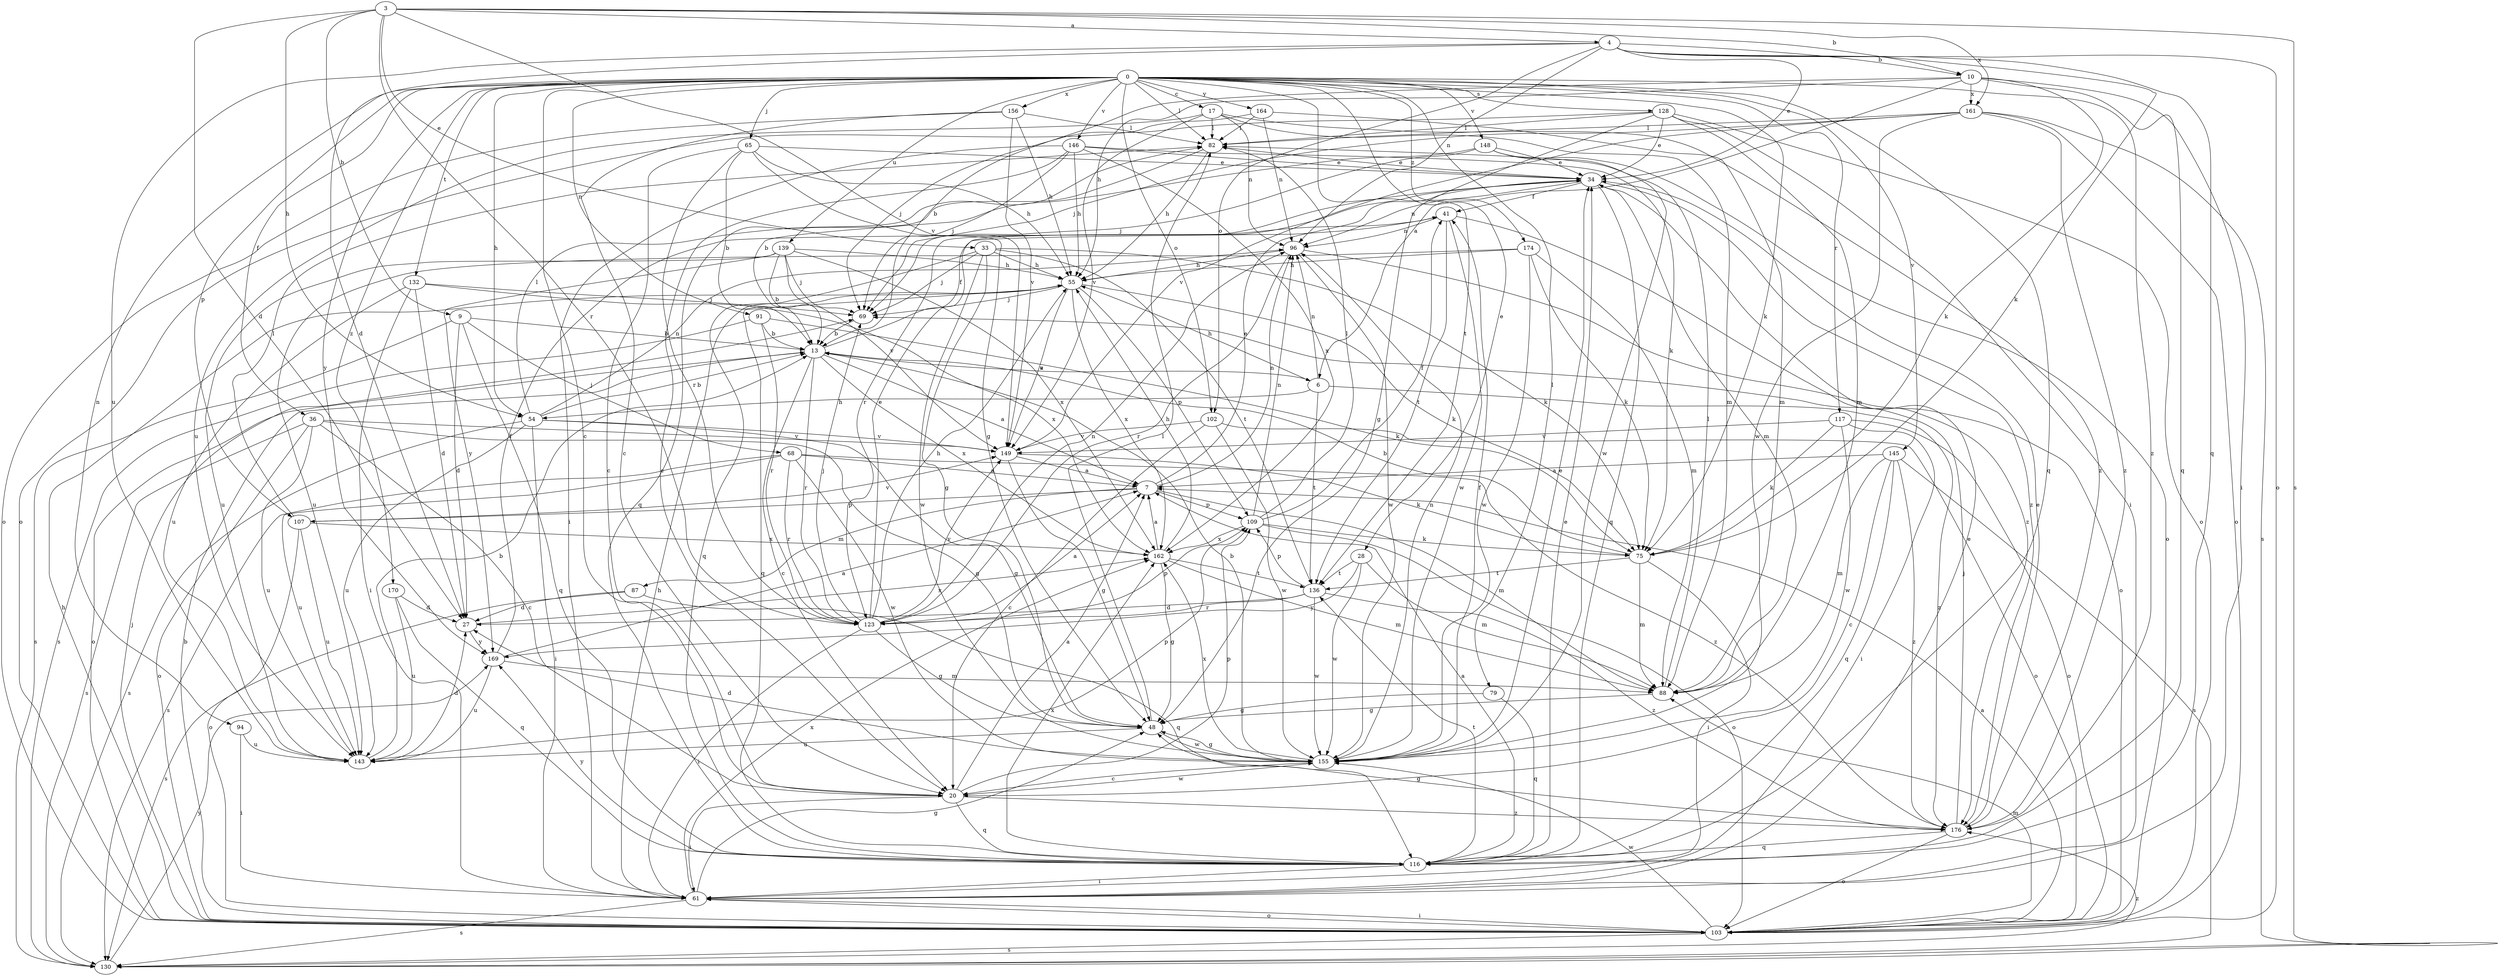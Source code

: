 strict digraph  {
0;
3;
4;
6;
7;
9;
10;
13;
17;
20;
27;
28;
33;
34;
36;
41;
48;
54;
55;
61;
65;
68;
69;
75;
79;
82;
87;
88;
91;
94;
96;
102;
103;
107;
109;
116;
117;
123;
128;
130;
132;
136;
139;
143;
145;
146;
148;
149;
155;
156;
161;
162;
164;
169;
170;
174;
176;
0 -> 17  [label=c];
0 -> 20  [label=c];
0 -> 28  [label=e];
0 -> 36  [label=f];
0 -> 54  [label=h];
0 -> 65  [label=j];
0 -> 75  [label=k];
0 -> 79  [label=l];
0 -> 82  [label=l];
0 -> 91  [label=n];
0 -> 94  [label=n];
0 -> 102  [label=o];
0 -> 107  [label=p];
0 -> 116  [label=q];
0 -> 117  [label=r];
0 -> 128  [label=s];
0 -> 132  [label=t];
0 -> 136  [label=t];
0 -> 139  [label=u];
0 -> 145  [label=v];
0 -> 146  [label=v];
0 -> 148  [label=v];
0 -> 156  [label=x];
0 -> 164  [label=y];
0 -> 169  [label=y];
0 -> 170  [label=z];
0 -> 174  [label=z];
0 -> 176  [label=z];
3 -> 4  [label=a];
3 -> 9  [label=b];
3 -> 10  [label=b];
3 -> 27  [label=d];
3 -> 33  [label=e];
3 -> 54  [label=h];
3 -> 123  [label=r];
3 -> 130  [label=s];
3 -> 149  [label=v];
3 -> 161  [label=x];
4 -> 10  [label=b];
4 -> 27  [label=d];
4 -> 34  [label=e];
4 -> 75  [label=k];
4 -> 96  [label=n];
4 -> 102  [label=o];
4 -> 103  [label=o];
4 -> 116  [label=q];
4 -> 143  [label=u];
6 -> 54  [label=h];
6 -> 55  [label=h];
6 -> 96  [label=n];
6 -> 136  [label=t];
6 -> 176  [label=z];
7 -> 34  [label=e];
7 -> 87  [label=m];
7 -> 88  [label=m];
7 -> 96  [label=n];
7 -> 107  [label=p];
7 -> 109  [label=p];
9 -> 13  [label=b];
9 -> 27  [label=d];
9 -> 68  [label=j];
9 -> 116  [label=q];
9 -> 130  [label=s];
10 -> 6  [label=a];
10 -> 13  [label=b];
10 -> 55  [label=h];
10 -> 61  [label=i];
10 -> 75  [label=k];
10 -> 116  [label=q];
10 -> 161  [label=x];
13 -> 6  [label=a];
13 -> 7  [label=a];
13 -> 20  [label=c];
13 -> 41  [label=f];
13 -> 103  [label=o];
13 -> 123  [label=r];
13 -> 162  [label=x];
17 -> 82  [label=l];
17 -> 88  [label=m];
17 -> 96  [label=n];
17 -> 143  [label=u];
17 -> 149  [label=v];
17 -> 176  [label=z];
20 -> 7  [label=a];
20 -> 61  [label=i];
20 -> 109  [label=p];
20 -> 116  [label=q];
20 -> 155  [label=w];
20 -> 176  [label=z];
27 -> 162  [label=x];
27 -> 169  [label=y];
28 -> 88  [label=m];
28 -> 136  [label=t];
28 -> 155  [label=w];
28 -> 169  [label=y];
33 -> 48  [label=g];
33 -> 55  [label=h];
33 -> 69  [label=j];
33 -> 75  [label=k];
33 -> 116  [label=q];
33 -> 136  [label=t];
33 -> 155  [label=w];
34 -> 41  [label=f];
34 -> 88  [label=m];
34 -> 96  [label=n];
34 -> 116  [label=q];
34 -> 123  [label=r];
34 -> 176  [label=z];
36 -> 20  [label=c];
36 -> 48  [label=g];
36 -> 103  [label=o];
36 -> 130  [label=s];
36 -> 143  [label=u];
36 -> 149  [label=v];
41 -> 96  [label=n];
41 -> 136  [label=t];
41 -> 155  [label=w];
41 -> 176  [label=z];
48 -> 82  [label=l];
48 -> 143  [label=u];
48 -> 155  [label=w];
54 -> 13  [label=b];
54 -> 48  [label=g];
54 -> 61  [label=i];
54 -> 82  [label=l];
54 -> 96  [label=n];
54 -> 130  [label=s];
54 -> 143  [label=u];
54 -> 149  [label=v];
55 -> 69  [label=j];
55 -> 75  [label=k];
55 -> 109  [label=p];
55 -> 116  [label=q];
55 -> 149  [label=v];
55 -> 162  [label=x];
61 -> 34  [label=e];
61 -> 48  [label=g];
61 -> 55  [label=h];
61 -> 103  [label=o];
61 -> 130  [label=s];
61 -> 162  [label=x];
65 -> 13  [label=b];
65 -> 20  [label=c];
65 -> 34  [label=e];
65 -> 48  [label=g];
65 -> 55  [label=h];
65 -> 123  [label=r];
68 -> 7  [label=a];
68 -> 123  [label=r];
68 -> 130  [label=s];
68 -> 143  [label=u];
68 -> 155  [label=w];
68 -> 176  [label=z];
69 -> 13  [label=b];
75 -> 13  [label=b];
75 -> 61  [label=i];
75 -> 88  [label=m];
75 -> 136  [label=t];
79 -> 48  [label=g];
79 -> 116  [label=q];
82 -> 34  [label=e];
82 -> 55  [label=h];
82 -> 116  [label=q];
87 -> 27  [label=d];
87 -> 116  [label=q];
87 -> 130  [label=s];
88 -> 48  [label=g];
88 -> 82  [label=l];
91 -> 13  [label=b];
91 -> 75  [label=k];
91 -> 123  [label=r];
91 -> 130  [label=s];
94 -> 61  [label=i];
94 -> 143  [label=u];
96 -> 55  [label=h];
96 -> 103  [label=o];
96 -> 123  [label=r];
96 -> 155  [label=w];
102 -> 20  [label=c];
102 -> 103  [label=o];
102 -> 149  [label=v];
102 -> 155  [label=w];
103 -> 7  [label=a];
103 -> 13  [label=b];
103 -> 55  [label=h];
103 -> 61  [label=i];
103 -> 69  [label=j];
103 -> 88  [label=m];
103 -> 130  [label=s];
103 -> 155  [label=w];
107 -> 82  [label=l];
107 -> 103  [label=o];
107 -> 143  [label=u];
107 -> 149  [label=v];
107 -> 162  [label=x];
109 -> 41  [label=f];
109 -> 75  [label=k];
109 -> 82  [label=l];
109 -> 96  [label=n];
109 -> 103  [label=o];
109 -> 162  [label=x];
116 -> 7  [label=a];
116 -> 34  [label=e];
116 -> 61  [label=i];
116 -> 136  [label=t];
116 -> 162  [label=x];
116 -> 169  [label=y];
117 -> 61  [label=i];
117 -> 75  [label=k];
117 -> 103  [label=o];
117 -> 149  [label=v];
117 -> 155  [label=w];
123 -> 7  [label=a];
123 -> 34  [label=e];
123 -> 48  [label=g];
123 -> 55  [label=h];
123 -> 61  [label=i];
123 -> 69  [label=j];
123 -> 96  [label=n];
123 -> 109  [label=p];
123 -> 149  [label=v];
128 -> 34  [label=e];
128 -> 48  [label=g];
128 -> 61  [label=i];
128 -> 69  [label=j];
128 -> 82  [label=l];
128 -> 88  [label=m];
128 -> 103  [label=o];
130 -> 169  [label=y];
130 -> 176  [label=z];
132 -> 27  [label=d];
132 -> 61  [label=i];
132 -> 69  [label=j];
132 -> 143  [label=u];
132 -> 162  [label=x];
136 -> 27  [label=d];
136 -> 109  [label=p];
136 -> 123  [label=r];
136 -> 155  [label=w];
136 -> 176  [label=z];
139 -> 13  [label=b];
139 -> 55  [label=h];
139 -> 69  [label=j];
139 -> 143  [label=u];
139 -> 149  [label=v];
139 -> 162  [label=x];
139 -> 169  [label=y];
143 -> 13  [label=b];
143 -> 27  [label=d];
143 -> 109  [label=p];
145 -> 7  [label=a];
145 -> 20  [label=c];
145 -> 88  [label=m];
145 -> 116  [label=q];
145 -> 130  [label=s];
145 -> 176  [label=z];
146 -> 20  [label=c];
146 -> 34  [label=e];
146 -> 55  [label=h];
146 -> 61  [label=i];
146 -> 69  [label=j];
146 -> 75  [label=k];
146 -> 162  [label=x];
148 -> 13  [label=b];
148 -> 34  [label=e];
148 -> 69  [label=j];
148 -> 103  [label=o];
148 -> 155  [label=w];
149 -> 7  [label=a];
149 -> 48  [label=g];
149 -> 75  [label=k];
155 -> 13  [label=b];
155 -> 20  [label=c];
155 -> 27  [label=d];
155 -> 34  [label=e];
155 -> 41  [label=f];
155 -> 48  [label=g];
155 -> 96  [label=n];
155 -> 162  [label=x];
156 -> 20  [label=c];
156 -> 55  [label=h];
156 -> 82  [label=l];
156 -> 103  [label=o];
156 -> 149  [label=v];
161 -> 69  [label=j];
161 -> 82  [label=l];
161 -> 103  [label=o];
161 -> 130  [label=s];
161 -> 149  [label=v];
161 -> 155  [label=w];
161 -> 176  [label=z];
162 -> 7  [label=a];
162 -> 48  [label=g];
162 -> 55  [label=h];
162 -> 88  [label=m];
162 -> 136  [label=t];
164 -> 82  [label=l];
164 -> 88  [label=m];
164 -> 96  [label=n];
164 -> 103  [label=o];
169 -> 7  [label=a];
169 -> 41  [label=f];
169 -> 88  [label=m];
169 -> 143  [label=u];
170 -> 27  [label=d];
170 -> 116  [label=q];
170 -> 143  [label=u];
174 -> 55  [label=h];
174 -> 75  [label=k];
174 -> 88  [label=m];
174 -> 143  [label=u];
174 -> 155  [label=w];
176 -> 34  [label=e];
176 -> 48  [label=g];
176 -> 69  [label=j];
176 -> 103  [label=o];
176 -> 116  [label=q];
}
